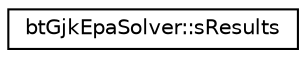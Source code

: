 digraph G
{
  edge [fontname="Helvetica",fontsize="10",labelfontname="Helvetica",labelfontsize="10"];
  node [fontname="Helvetica",fontsize="10",shape=record];
  rankdir="LR";
  Node1 [label="btGjkEpaSolver::sResults",height=0.2,width=0.4,color="black", fillcolor="white", style="filled",URL="$structbtGjkEpaSolver_1_1sResults.html"];
}
